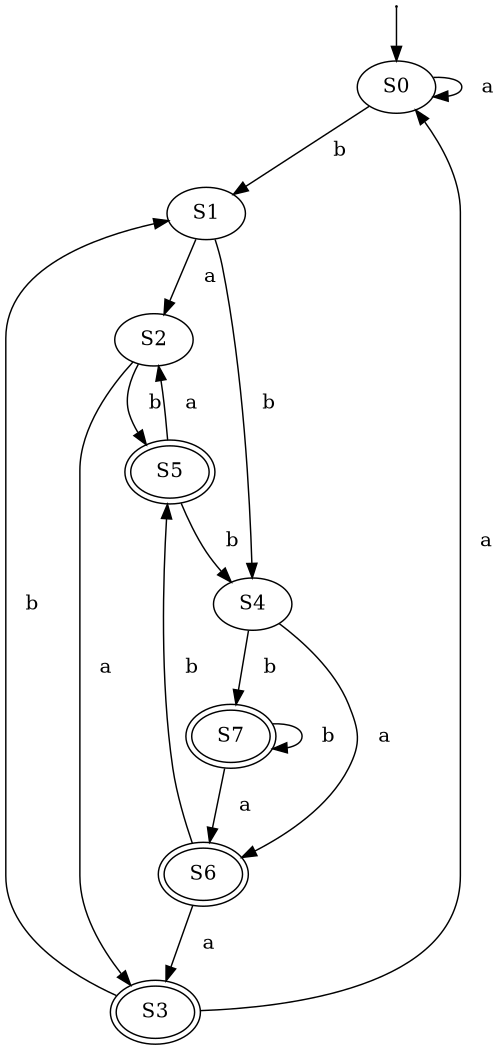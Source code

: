 digraph G {
    
    size = "5,7";

    S0;
    S1;
    S2;
    S3 [peripheries=2];
    S4;
    S5 [peripheries=2];
    S6 [peripheries=2];
    S7 [peripheries=2];

    1 -> S0;
    1 [label="",width=0.00001,height=0.00001];

    S0 -> S0 [ label="   a", labelfloat="false" ];
    S0 -> S1 [ label="   b", labelfloat="false" ];
    S1 -> S2 [ label="   a", labelfloat="false" ];
    S1 -> S4 [ label="   b", labelfloat="false" ];
    S2 -> S3 [ label="   a", labelfloat="false" ];
    S2 -> S5 [ label="   b", labelfloat="false" ];
    S3 -> S0 [ label="   a", labelfloat="false" ];
    S3 -> S1 [ label="   b", labelfloat="false" ];
    S4 -> S6 [ label="   a", labelfloat="false" ];
    S4 -> S7 [ label="   b", labelfloat="false" ];
    S5 -> S2 [ label="   a", labelfloat="false" ];
    S5 -> S4 [ label="   b", labelfloat="false" ];
    S6 -> S3 [ label="   a", labelfloat="false" ];
    S6 -> S5 [ label="   b", labelfloat="false" ];
    S7 -> S6 [ label="   a", labelfloat="false" ];
    S7 -> S7 [ label="   b", labelfloat="false" ];
}

